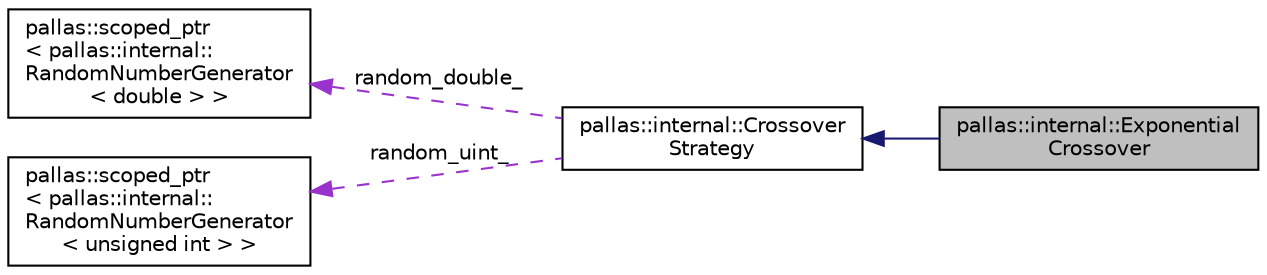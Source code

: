 digraph "pallas::internal::ExponentialCrossover"
{
  edge [fontname="Helvetica",fontsize="10",labelfontname="Helvetica",labelfontsize="10"];
  node [fontname="Helvetica",fontsize="10",shape=record];
  rankdir="LR";
  Node1 [label="pallas::internal::Exponential\lCrossover",height=0.2,width=0.4,color="black", fillcolor="grey75", style="filled", fontcolor="black"];
  Node2 -> Node1 [dir="back",color="midnightblue",fontsize="10",style="solid",fontname="Helvetica"];
  Node2 [label="pallas::internal::Crossover\lStrategy",height=0.2,width=0.4,color="black", fillcolor="white", style="filled",URL="$classpallas_1_1internal_1_1_crossover_strategy.html"];
  Node3 -> Node2 [dir="back",color="darkorchid3",fontsize="10",style="dashed",label=" random_double_" ,fontname="Helvetica"];
  Node3 [label="pallas::scoped_ptr\l\< pallas::internal::\lRandomNumberGenerator\l\< double \> \>",height=0.2,width=0.4,color="black", fillcolor="white", style="filled",URL="$classpallas_1_1scoped__ptr.html"];
  Node4 -> Node2 [dir="back",color="darkorchid3",fontsize="10",style="dashed",label=" random_uint_" ,fontname="Helvetica"];
  Node4 [label="pallas::scoped_ptr\l\< pallas::internal::\lRandomNumberGenerator\l\< unsigned int \> \>",height=0.2,width=0.4,color="black", fillcolor="white", style="filled",URL="$classpallas_1_1scoped__ptr.html"];
}
